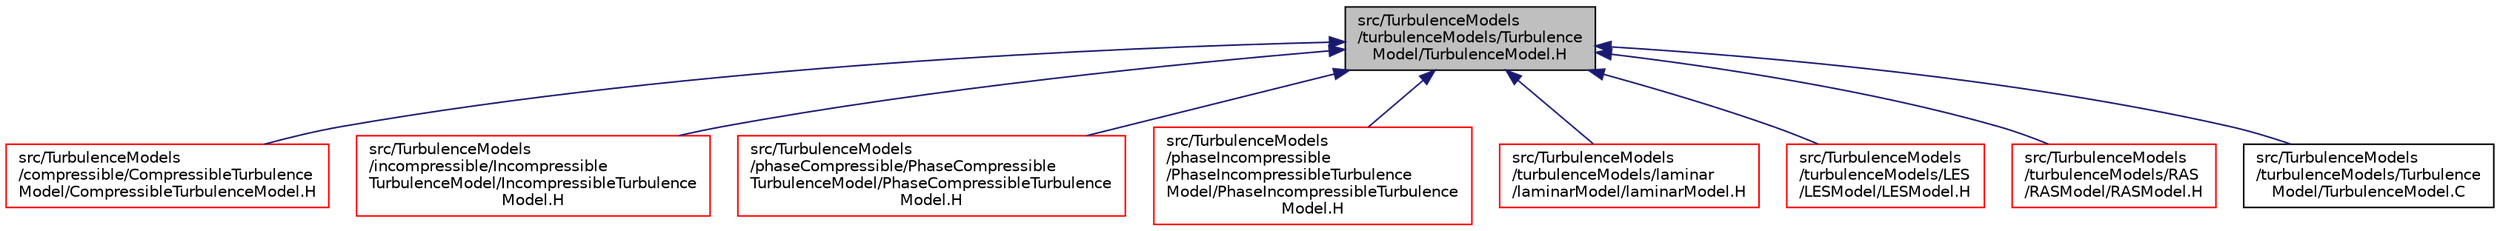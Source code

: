 digraph "src/TurbulenceModels/turbulenceModels/TurbulenceModel/TurbulenceModel.H"
{
  bgcolor="transparent";
  edge [fontname="Helvetica",fontsize="10",labelfontname="Helvetica",labelfontsize="10"];
  node [fontname="Helvetica",fontsize="10",shape=record];
  Node327 [label="src/TurbulenceModels\l/turbulenceModels/Turbulence\lModel/TurbulenceModel.H",height=0.2,width=0.4,color="black", fillcolor="grey75", style="filled", fontcolor="black"];
  Node327 -> Node328 [dir="back",color="midnightblue",fontsize="10",style="solid",fontname="Helvetica"];
  Node328 [label="src/TurbulenceModels\l/compressible/CompressibleTurbulence\lModel/CompressibleTurbulenceModel.H",height=0.2,width=0.4,color="red",URL="$a17549.html"];
  Node327 -> Node396 [dir="back",color="midnightblue",fontsize="10",style="solid",fontname="Helvetica"];
  Node396 [label="src/TurbulenceModels\l/incompressible/Incompressible\lTurbulenceModel/IncompressibleTurbulence\lModel.H",height=0.2,width=0.4,color="red",URL="$a17684.html"];
  Node327 -> Node414 [dir="back",color="midnightblue",fontsize="10",style="solid",fontname="Helvetica"];
  Node414 [label="src/TurbulenceModels\l/phaseCompressible/PhaseCompressible\lTurbulenceModel/PhaseCompressibleTurbulence\lModel.H",height=0.2,width=0.4,color="red",URL="$a17762.html"];
  Node327 -> Node422 [dir="back",color="midnightblue",fontsize="10",style="solid",fontname="Helvetica"];
  Node422 [label="src/TurbulenceModels\l/phaseIncompressible\l/PhaseIncompressibleTurbulence\lModel/PhaseIncompressibleTurbulence\lModel.H",height=0.2,width=0.4,color="red",URL="$a17792.html"];
  Node327 -> Node424 [dir="back",color="midnightblue",fontsize="10",style="solid",fontname="Helvetica"];
  Node424 [label="src/TurbulenceModels\l/turbulenceModels/laminar\l/laminarModel/laminarModel.H",height=0.2,width=0.4,color="red",URL="$a17921.html"];
  Node327 -> Node430 [dir="back",color="midnightblue",fontsize="10",style="solid",fontname="Helvetica"];
  Node430 [label="src/TurbulenceModels\l/turbulenceModels/LES\l/LESModel/LESModel.H",height=0.2,width=0.4,color="red",URL="$a18047.html"];
  Node327 -> Node460 [dir="back",color="midnightblue",fontsize="10",style="solid",fontname="Helvetica"];
  Node460 [label="src/TurbulenceModels\l/turbulenceModels/RAS\l/RASModel/RASModel.H",height=0.2,width=0.4,color="red",URL="$a18179.html"];
  Node327 -> Node499 [dir="back",color="midnightblue",fontsize="10",style="solid",fontname="Helvetica"];
  Node499 [label="src/TurbulenceModels\l/turbulenceModels/Turbulence\lModel/TurbulenceModel.C",height=0.2,width=0.4,color="black",URL="$a18227.html"];
}
